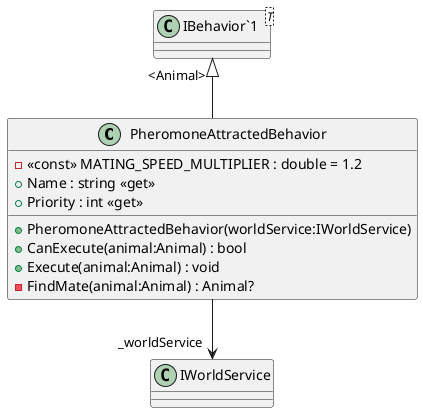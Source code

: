 @startuml
class PheromoneAttractedBehavior {
    - <<const>> MATING_SPEED_MULTIPLIER : double = 1.2
    + Name : string <<get>>
    + Priority : int <<get>>
    + PheromoneAttractedBehavior(worldService:IWorldService)
    + CanExecute(animal:Animal) : bool
    + Execute(animal:Animal) : void
    - FindMate(animal:Animal) : Animal?
}
class "IBehavior`1"<T> {
}
"IBehavior`1" "<Animal>" <|-- PheromoneAttractedBehavior
PheromoneAttractedBehavior --> "_worldService" IWorldService
@enduml
